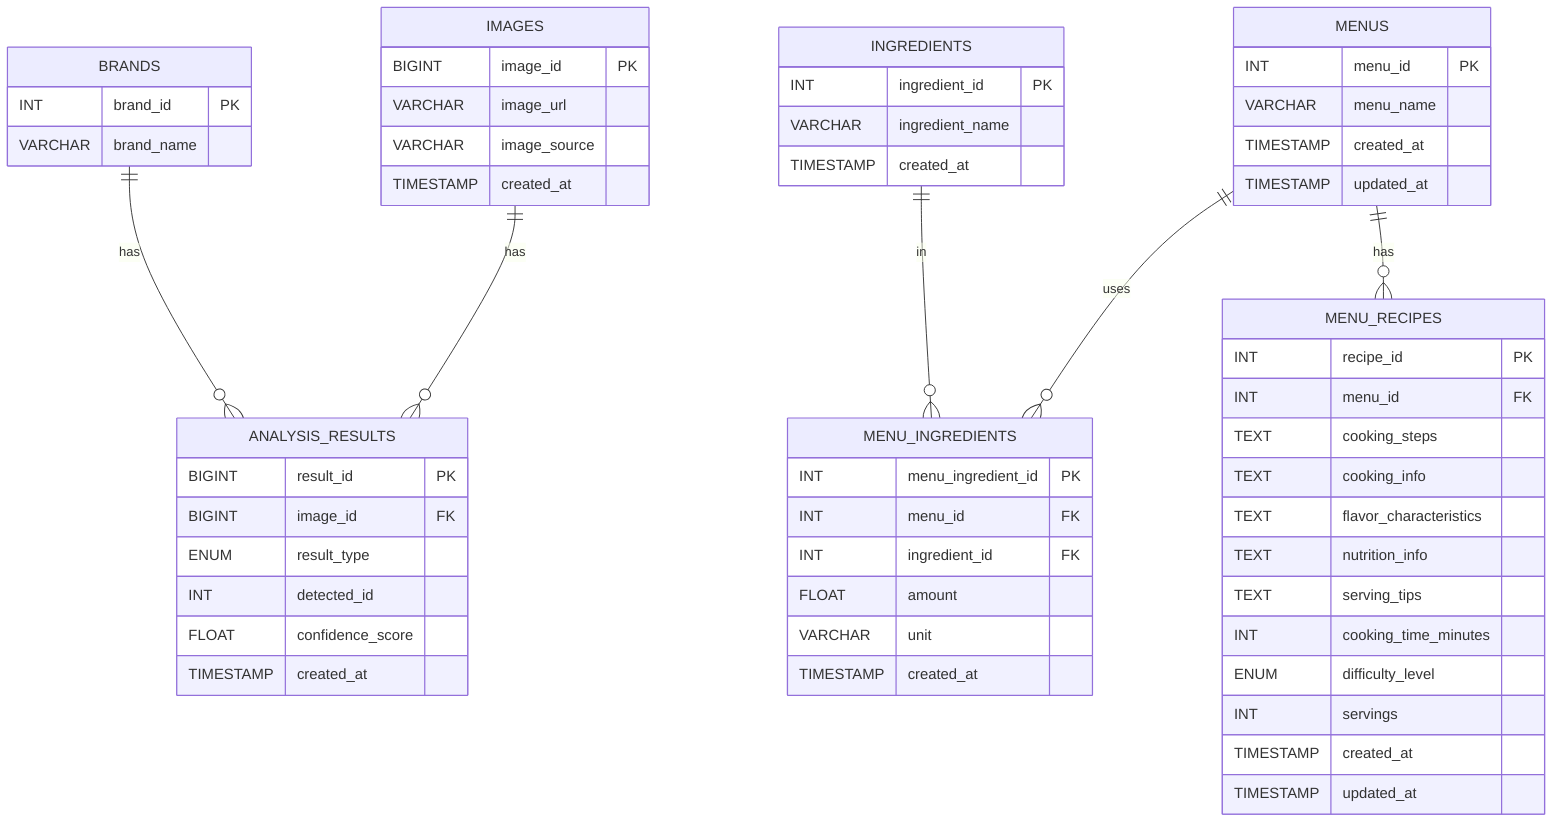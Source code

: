 erDiagram
    IMAGES {
        BIGINT    image_id PK
        VARCHAR   image_url
        VARCHAR   image_source
        TIMESTAMP created_at
    }
    MENUS {
        INT       menu_id PK
        VARCHAR   menu_name
        TIMESTAMP created_at
        TIMESTAMP updated_at
    }
    INGREDIENTS {
        INT       ingredient_id PK
        VARCHAR   ingredient_name
        TIMESTAMP created_at
    }
    MENU_INGREDIENTS {
        INT       menu_ingredient_id PK
        INT       menu_id FK
        INT       ingredient_id FK
        FLOAT     amount
        VARCHAR   unit
        TIMESTAMP created_at
    }
    MENU_RECIPES {
        INT       recipe_id PK
        INT       menu_id FK
        TEXT      cooking_steps
        TEXT      cooking_info
        TEXT      flavor_characteristics
        TEXT      nutrition_info
        TEXT      serving_tips
        INT       cooking_time_minutes
        ENUM      difficulty_level
        INT       servings
        TIMESTAMP created_at
        TIMESTAMP updated_at
    }
    BRANDS {
        INT       brand_id PK
        VARCHAR   brand_name
    }
    ANALYSIS_RESULTS {
        BIGINT    result_id PK
        BIGINT    image_id FK
        ENUM      result_type
        INT       detected_id
        FLOAT     confidence_score
        TIMESTAMP created_at
    }

    IMAGES ||--o{ ANALYSIS_RESULTS : "has"
    MENUS ||--o{ MENU_INGREDIENTS    : "uses"
    INGREDIENTS ||--o{ MENU_INGREDIENTS: "in"
    MENUS ||--o{ MENU_RECIPES        : "has"
         BRANDS ||--o{ ANALYSIS_RESULTS : "has"

    %% 다만 analysis_results.detected_id 컬럼은 result_type 값에 따라
    %% - FOOD 일 때 menus.menu_id
    %% - BRAND 일 때 brands.brand_id
    %% 를 참조하는 다형(Polymorphic) FK 구조입니다.